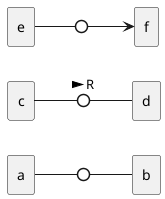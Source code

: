 @startuml
left to right direction
agent a
agent b
agent c
agent d
agent e
agent f
a -0- b
c -0- d : > R
e -0-> f
@enduml